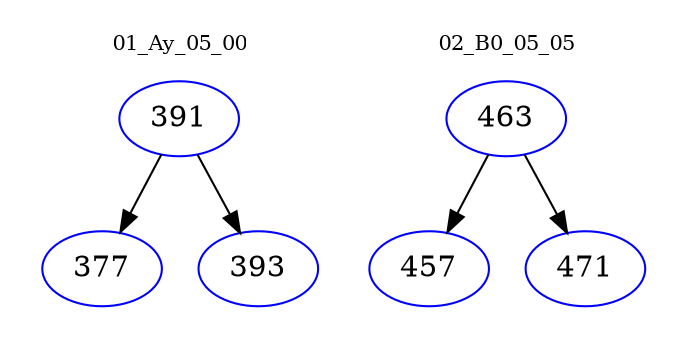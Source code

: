 digraph{
subgraph cluster_0 {
color = white
label = "01_Ay_05_00";
fontsize=10;
T0_391 [label="391", color="blue"]
T0_391 -> T0_377 [color="black"]
T0_377 [label="377", color="blue"]
T0_391 -> T0_393 [color="black"]
T0_393 [label="393", color="blue"]
}
subgraph cluster_1 {
color = white
label = "02_B0_05_05";
fontsize=10;
T1_463 [label="463", color="blue"]
T1_463 -> T1_457 [color="black"]
T1_457 [label="457", color="blue"]
T1_463 -> T1_471 [color="black"]
T1_471 [label="471", color="blue"]
}
}

